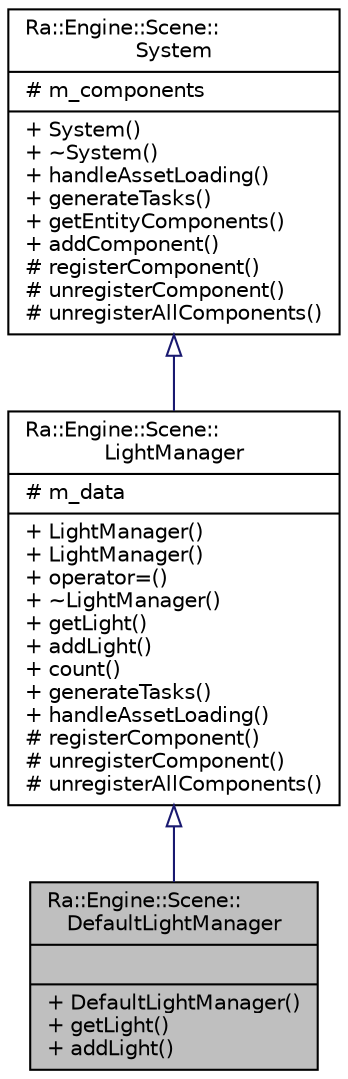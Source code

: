 digraph "Ra::Engine::Scene::DefaultLightManager"
{
 // INTERACTIVE_SVG=YES
 // LATEX_PDF_SIZE
  edge [fontname="Helvetica",fontsize="10",labelfontname="Helvetica",labelfontsize="10"];
  node [fontname="Helvetica",fontsize="10",shape=record];
  Node1 [label="{Ra::Engine::Scene::\lDefaultLightManager\n||+ DefaultLightManager()\l+ getLight()\l+ addLight()\l}",height=0.2,width=0.4,color="black", fillcolor="grey75", style="filled", fontcolor="black",tooltip="DefaultLightManager. A simple Light Manager with a list of lights."];
  Node2 -> Node1 [dir="back",color="midnightblue",fontsize="10",style="solid",arrowtail="onormal",fontname="Helvetica"];
  Node2 [label="{Ra::Engine::Scene::\lLightManager\n|# m_data\l|+ LightManager()\l+ LightManager()\l+ operator=()\l+ ~LightManager()\l+ getLight()\l+ addLight()\l+ count()\l+ generateTasks()\l+ handleAssetLoading()\l# registerComponent()\l# unregisterComponent()\l# unregisterAllComponents()\l}",height=0.2,width=0.4,color="black", fillcolor="white", style="filled",URL="$classRa_1_1Engine_1_1Scene_1_1LightManager.html",tooltip=" "];
  Node3 -> Node2 [dir="back",color="midnightblue",fontsize="10",style="solid",arrowtail="onormal",fontname="Helvetica"];
  Node3 [label="{Ra::Engine::Scene::\lSystem\n|# m_components\l|+ System()\l+ ~System()\l+ handleAssetLoading()\l+ generateTasks()\l+ getEntityComponents()\l+ addComponent()\l# registerComponent()\l# unregisterComponent()\l# unregisterAllComponents()\l}",height=0.2,width=0.4,color="black", fillcolor="white", style="filled",URL="$classRa_1_1Engine_1_1Scene_1_1System.html",tooltip=" "];
}
